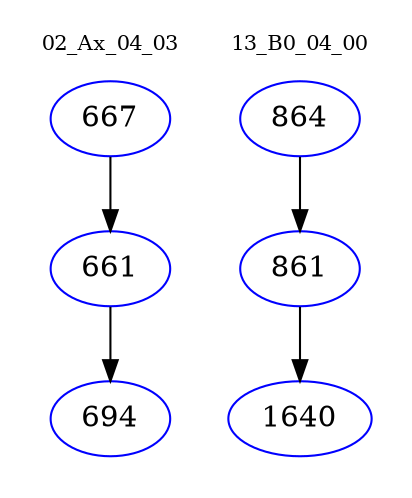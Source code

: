 digraph{
subgraph cluster_0 {
color = white
label = "02_Ax_04_03";
fontsize=10;
T0_667 [label="667", color="blue"]
T0_667 -> T0_661 [color="black"]
T0_661 [label="661", color="blue"]
T0_661 -> T0_694 [color="black"]
T0_694 [label="694", color="blue"]
}
subgraph cluster_1 {
color = white
label = "13_B0_04_00";
fontsize=10;
T1_864 [label="864", color="blue"]
T1_864 -> T1_861 [color="black"]
T1_861 [label="861", color="blue"]
T1_861 -> T1_1640 [color="black"]
T1_1640 [label="1640", color="blue"]
}
}
